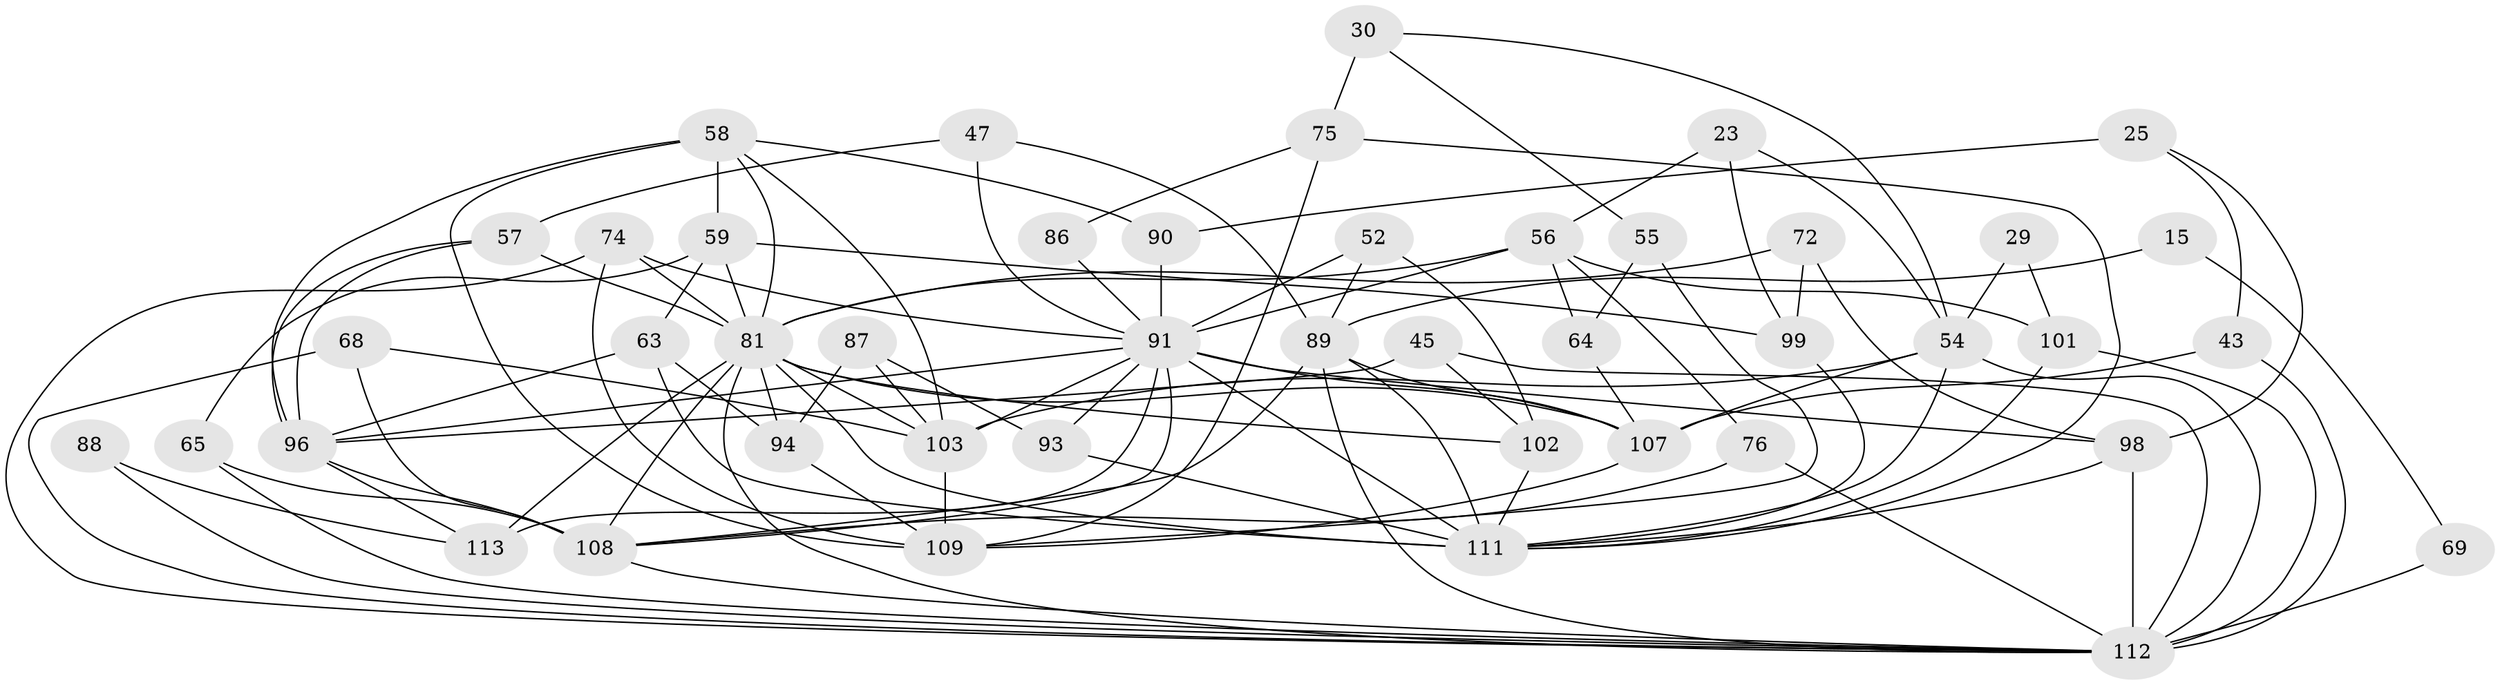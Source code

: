 // original degree distribution, {3: 0.3185840707964602, 4: 0.25663716814159293, 2: 0.09734513274336283, 6: 0.1504424778761062, 5: 0.1592920353982301, 7: 0.017699115044247787}
// Generated by graph-tools (version 1.1) at 2025/53/03/04/25 21:53:08]
// undirected, 45 vertices, 110 edges
graph export_dot {
graph [start="1"]
  node [color=gray90,style=filled];
  15;
  23;
  25 [super="+4"];
  29;
  30 [super="+22"];
  43;
  45;
  47;
  52;
  54 [super="+40"];
  55;
  56 [super="+26"];
  57 [super="+39"];
  58 [super="+12"];
  59;
  63 [super="+7"];
  64;
  65;
  68;
  69;
  72 [super="+2"];
  74 [super="+51"];
  75;
  76;
  81 [super="+18+77+71+79"];
  86;
  87;
  88;
  89 [super="+67"];
  90;
  91 [super="+27+70+80+46"];
  93;
  94;
  96 [super="+9+60"];
  98 [super="+66"];
  99;
  101;
  102 [super="+13"];
  103 [super="+78"];
  107 [super="+100"];
  108 [super="+36+85+41"];
  109 [super="+73"];
  111 [super="+37+82+106+50"];
  112 [super="+20+104"];
  113 [super="+110"];
  15 -- 89 [weight=2];
  15 -- 69;
  23 -- 99;
  23 -- 54;
  23 -- 56;
  25 -- 90 [weight=2];
  25 -- 43;
  25 -- 98;
  29 -- 101;
  29 -- 54;
  30 -- 75 [weight=2];
  30 -- 55;
  30 -- 54;
  43 -- 112;
  43 -- 107;
  45 -- 102;
  45 -- 96;
  45 -- 112;
  47 -- 89;
  47 -- 57;
  47 -- 91;
  52 -- 89;
  52 -- 102;
  52 -- 91;
  54 -- 103 [weight=2];
  54 -- 112;
  54 -- 111;
  54 -- 107;
  55 -- 64;
  55 -- 109;
  56 -- 64 [weight=2];
  56 -- 76;
  56 -- 101 [weight=2];
  56 -- 81;
  56 -- 91 [weight=2];
  57 -- 96 [weight=3];
  57 -- 96;
  57 -- 81;
  58 -- 59;
  58 -- 90;
  58 -- 103;
  58 -- 96 [weight=2];
  58 -- 109 [weight=2];
  58 -- 81 [weight=2];
  59 -- 99;
  59 -- 63 [weight=2];
  59 -- 65;
  59 -- 81;
  63 -- 94;
  63 -- 96;
  63 -- 111 [weight=2];
  64 -- 107 [weight=2];
  65 -- 112 [weight=2];
  65 -- 108;
  68 -- 103;
  68 -- 112;
  68 -- 108;
  69 -- 112;
  72 -- 99 [weight=2];
  72 -- 81;
  72 -- 98;
  74 -- 109;
  74 -- 112;
  74 -- 91 [weight=2];
  74 -- 81;
  75 -- 109 [weight=2];
  75 -- 86;
  75 -- 111;
  76 -- 112;
  76 -- 108;
  81 -- 102;
  81 -- 112;
  81 -- 111 [weight=2];
  81 -- 113 [weight=4];
  81 -- 103;
  81 -- 108 [weight=5];
  81 -- 94 [weight=2];
  81 -- 107 [weight=2];
  86 -- 91;
  87 -- 94;
  87 -- 93;
  87 -- 103;
  88 -- 112;
  88 -- 113;
  89 -- 111;
  89 -- 112;
  89 -- 108 [weight=2];
  89 -- 107;
  90 -- 91;
  91 -- 98 [weight=3];
  91 -- 108 [weight=3];
  91 -- 96;
  91 -- 93 [weight=2];
  91 -- 103 [weight=2];
  91 -- 107 [weight=2];
  91 -- 111 [weight=3];
  91 -- 113;
  93 -- 111;
  94 -- 109 [weight=2];
  96 -- 113;
  96 -- 108;
  98 -- 112 [weight=5];
  98 -- 111;
  99 -- 111 [weight=2];
  101 -- 112;
  101 -- 111;
  102 -- 111 [weight=2];
  103 -- 109;
  107 -- 109 [weight=2];
  108 -- 112;
}
